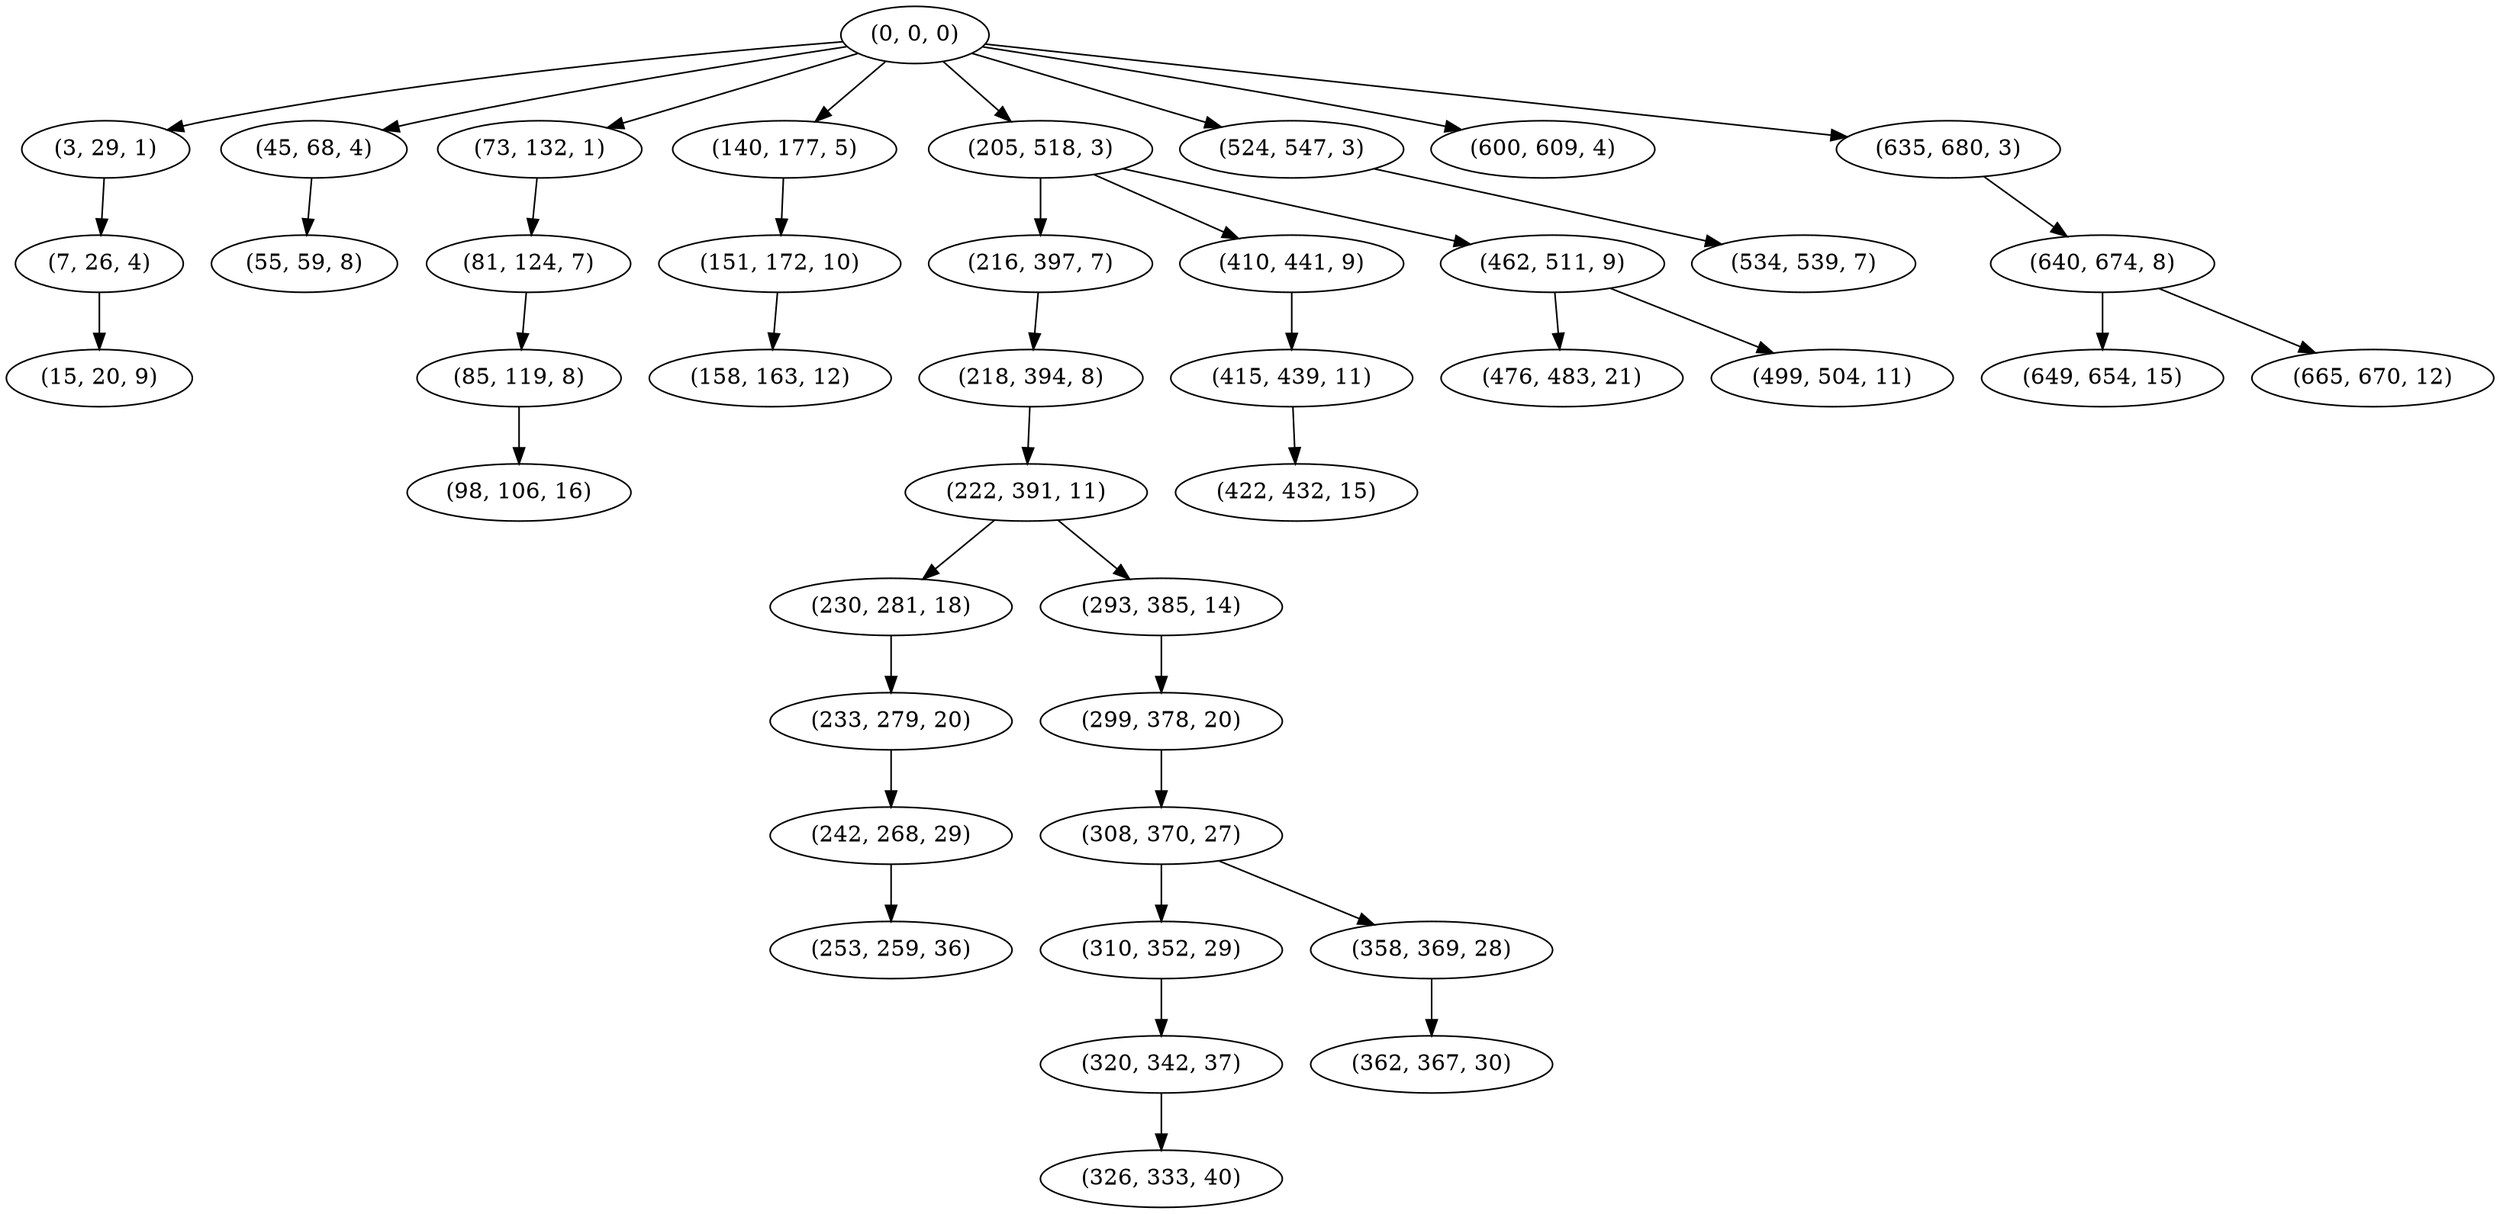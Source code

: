 digraph tree {
    "(0, 0, 0)";
    "(3, 29, 1)";
    "(7, 26, 4)";
    "(15, 20, 9)";
    "(45, 68, 4)";
    "(55, 59, 8)";
    "(73, 132, 1)";
    "(81, 124, 7)";
    "(85, 119, 8)";
    "(98, 106, 16)";
    "(140, 177, 5)";
    "(151, 172, 10)";
    "(158, 163, 12)";
    "(205, 518, 3)";
    "(216, 397, 7)";
    "(218, 394, 8)";
    "(222, 391, 11)";
    "(230, 281, 18)";
    "(233, 279, 20)";
    "(242, 268, 29)";
    "(253, 259, 36)";
    "(293, 385, 14)";
    "(299, 378, 20)";
    "(308, 370, 27)";
    "(310, 352, 29)";
    "(320, 342, 37)";
    "(326, 333, 40)";
    "(358, 369, 28)";
    "(362, 367, 30)";
    "(410, 441, 9)";
    "(415, 439, 11)";
    "(422, 432, 15)";
    "(462, 511, 9)";
    "(476, 483, 21)";
    "(499, 504, 11)";
    "(524, 547, 3)";
    "(534, 539, 7)";
    "(600, 609, 4)";
    "(635, 680, 3)";
    "(640, 674, 8)";
    "(649, 654, 15)";
    "(665, 670, 12)";
    "(0, 0, 0)" -> "(3, 29, 1)";
    "(0, 0, 0)" -> "(45, 68, 4)";
    "(0, 0, 0)" -> "(73, 132, 1)";
    "(0, 0, 0)" -> "(140, 177, 5)";
    "(0, 0, 0)" -> "(205, 518, 3)";
    "(0, 0, 0)" -> "(524, 547, 3)";
    "(0, 0, 0)" -> "(600, 609, 4)";
    "(0, 0, 0)" -> "(635, 680, 3)";
    "(3, 29, 1)" -> "(7, 26, 4)";
    "(7, 26, 4)" -> "(15, 20, 9)";
    "(45, 68, 4)" -> "(55, 59, 8)";
    "(73, 132, 1)" -> "(81, 124, 7)";
    "(81, 124, 7)" -> "(85, 119, 8)";
    "(85, 119, 8)" -> "(98, 106, 16)";
    "(140, 177, 5)" -> "(151, 172, 10)";
    "(151, 172, 10)" -> "(158, 163, 12)";
    "(205, 518, 3)" -> "(216, 397, 7)";
    "(205, 518, 3)" -> "(410, 441, 9)";
    "(205, 518, 3)" -> "(462, 511, 9)";
    "(216, 397, 7)" -> "(218, 394, 8)";
    "(218, 394, 8)" -> "(222, 391, 11)";
    "(222, 391, 11)" -> "(230, 281, 18)";
    "(222, 391, 11)" -> "(293, 385, 14)";
    "(230, 281, 18)" -> "(233, 279, 20)";
    "(233, 279, 20)" -> "(242, 268, 29)";
    "(242, 268, 29)" -> "(253, 259, 36)";
    "(293, 385, 14)" -> "(299, 378, 20)";
    "(299, 378, 20)" -> "(308, 370, 27)";
    "(308, 370, 27)" -> "(310, 352, 29)";
    "(308, 370, 27)" -> "(358, 369, 28)";
    "(310, 352, 29)" -> "(320, 342, 37)";
    "(320, 342, 37)" -> "(326, 333, 40)";
    "(358, 369, 28)" -> "(362, 367, 30)";
    "(410, 441, 9)" -> "(415, 439, 11)";
    "(415, 439, 11)" -> "(422, 432, 15)";
    "(462, 511, 9)" -> "(476, 483, 21)";
    "(462, 511, 9)" -> "(499, 504, 11)";
    "(524, 547, 3)" -> "(534, 539, 7)";
    "(635, 680, 3)" -> "(640, 674, 8)";
    "(640, 674, 8)" -> "(649, 654, 15)";
    "(640, 674, 8)" -> "(665, 670, 12)";
}
